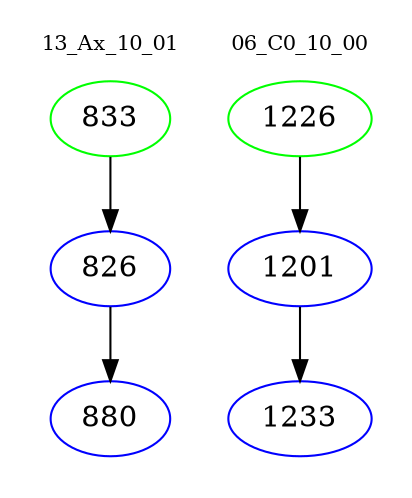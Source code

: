 digraph{
subgraph cluster_0 {
color = white
label = "13_Ax_10_01";
fontsize=10;
T0_833 [label="833", color="green"]
T0_833 -> T0_826 [color="black"]
T0_826 [label="826", color="blue"]
T0_826 -> T0_880 [color="black"]
T0_880 [label="880", color="blue"]
}
subgraph cluster_1 {
color = white
label = "06_C0_10_00";
fontsize=10;
T1_1226 [label="1226", color="green"]
T1_1226 -> T1_1201 [color="black"]
T1_1201 [label="1201", color="blue"]
T1_1201 -> T1_1233 [color="black"]
T1_1233 [label="1233", color="blue"]
}
}
